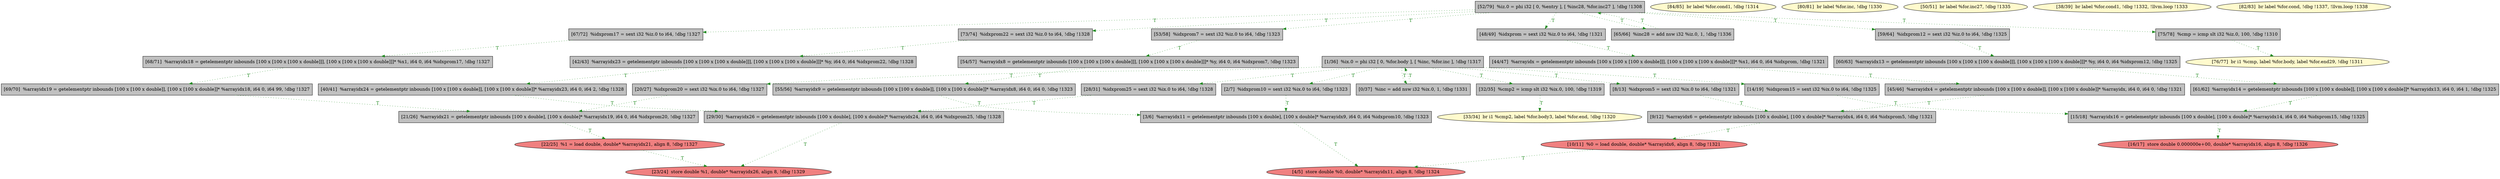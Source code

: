
digraph G {


node512 [fillcolor=grey,label="[73/74]  %idxprom22 = sext i32 %iz.0 to i64, !dbg !1328",shape=rectangle,style=filled ]
node511 [fillcolor=lemonchiffon,label="[84/85]  br label %for.cond1, !dbg !1314",shape=ellipse,style=filled ]
node510 [fillcolor=lightcoral,label="[22/25]  %1 = load double, double* %arrayidx21, align 8, !dbg !1327",shape=ellipse,style=filled ]
node509 [fillcolor=grey,label="[61/62]  %arrayidx14 = getelementptr inbounds [100 x [100 x double]], [100 x [100 x double]]* %arrayidx13, i64 0, i64 1, !dbg !1325",shape=rectangle,style=filled ]
node508 [fillcolor=grey,label="[21/26]  %arrayidx21 = getelementptr inbounds [100 x double], [100 x double]* %arrayidx19, i64 0, i64 %idxprom20, !dbg !1327",shape=rectangle,style=filled ]
node507 [fillcolor=grey,label="[65/66]  %inc28 = add nsw i32 %iz.0, 1, !dbg !1336",shape=rectangle,style=filled ]
node506 [fillcolor=grey,label="[20/27]  %idxprom20 = sext i32 %ix.0 to i64, !dbg !1327",shape=rectangle,style=filled ]
node488 [fillcolor=lemonchiffon,label="[80/81]  br label %for.inc, !dbg !1330",shape=ellipse,style=filled ]
node484 [fillcolor=grey,label="[68/71]  %arrayidx18 = getelementptr inbounds [100 x [100 x [100 x double]]], [100 x [100 x [100 x double]]]* %x1, i64 0, i64 %idxprom17, !dbg !1327",shape=rectangle,style=filled ]
node482 [fillcolor=grey,label="[52/79]  %iz.0 = phi i32 [ 0, %entry ], [ %inc28, %for.inc27 ], !dbg !1308",shape=rectangle,style=filled ]
node481 [fillcolor=lemonchiffon,label="[50/51]  br label %for.inc27, !dbg !1335",shape=ellipse,style=filled ]
node480 [fillcolor=lightcoral,label="[4/5]  store double %0, double* %arrayidx11, align 8, !dbg !1324",shape=ellipse,style=filled ]
node470 [fillcolor=grey,label="[0/37]  %inc = add nsw i32 %ix.0, 1, !dbg !1331",shape=rectangle,style=filled ]
node494 [fillcolor=grey,label="[2/7]  %idxprom10 = sext i32 %ix.0 to i64, !dbg !1323",shape=rectangle,style=filled ]
node479 [fillcolor=grey,label="[8/13]  %idxprom5 = sext i32 %ix.0 to i64, !dbg !1321",shape=rectangle,style=filled ]
node483 [fillcolor=lightcoral,label="[10/11]  %0 = load double, double* %arrayidx6, align 8, !dbg !1321",shape=ellipse,style=filled ]
node478 [fillcolor=grey,label="[48/49]  %idxprom = sext i32 %iz.0 to i64, !dbg !1321",shape=rectangle,style=filled ]
node473 [fillcolor=grey,label="[29/30]  %arrayidx26 = getelementptr inbounds [100 x double], [100 x double]* %arrayidx24, i64 0, i64 %idxprom25, !dbg !1328",shape=rectangle,style=filled ]
node471 [fillcolor=lemonchiffon,label="[38/39]  br label %for.cond1, !dbg !1332, !llvm.loop !1333",shape=ellipse,style=filled ]
node498 [fillcolor=grey,label="[59/64]  %idxprom12 = sext i32 %iz.0 to i64, !dbg !1325",shape=rectangle,style=filled ]
node477 [fillcolor=grey,label="[44/47]  %arrayidx = getelementptr inbounds [100 x [100 x [100 x double]]], [100 x [100 x [100 x double]]]* %x1, i64 0, i64 %idxprom, !dbg !1321",shape=rectangle,style=filled ]
node492 [fillcolor=grey,label="[55/56]  %arrayidx9 = getelementptr inbounds [100 x [100 x double]], [100 x [100 x double]]* %arrayidx8, i64 0, i64 0, !dbg !1323",shape=rectangle,style=filled ]
node474 [fillcolor=grey,label="[28/31]  %idxprom25 = sext i32 %ix.0 to i64, !dbg !1328",shape=rectangle,style=filled ]
node495 [fillcolor=grey,label="[14/19]  %idxprom15 = sext i32 %ix.0 to i64, !dbg !1325",shape=rectangle,style=filled ]
node475 [fillcolor=grey,label="[40/41]  %arrayidx24 = getelementptr inbounds [100 x [100 x double]], [100 x [100 x double]]* %arrayidx23, i64 0, i64 2, !dbg !1328",shape=rectangle,style=filled ]
node486 [fillcolor=grey,label="[45/46]  %arrayidx4 = getelementptr inbounds [100 x [100 x double]], [100 x [100 x double]]* %arrayidx, i64 0, i64 0, !dbg !1321",shape=rectangle,style=filled ]
node503 [fillcolor=lightcoral,label="[16/17]  store double 0.000000e+00, double* %arrayidx16, align 8, !dbg !1326",shape=ellipse,style=filled ]
node472 [fillcolor=lightcoral,label="[23/24]  store double %1, double* %arrayidx26, align 8, !dbg !1329",shape=ellipse,style=filled ]
node487 [fillcolor=grey,label="[32/35]  %cmp2 = icmp slt i32 %ix.0, 100, !dbg !1319",shape=rectangle,style=filled ]
node496 [fillcolor=grey,label="[1/36]  %ix.0 = phi i32 [ 0, %for.body ], [ %inc, %for.inc ], !dbg !1317",shape=rectangle,style=filled ]
node490 [fillcolor=lemonchiffon,label="[82/83]  br label %for.cond, !dbg !1337, !llvm.loop !1338",shape=ellipse,style=filled ]
node489 [fillcolor=lemonchiffon,label="[76/77]  br i1 %cmp, label %for.body, label %for.end29, !dbg !1311",shape=ellipse,style=filled ]
node491 [fillcolor=lemonchiffon,label="[33/34]  br i1 %cmp2, label %for.body3, label %for.end, !dbg !1320",shape=ellipse,style=filled ]
node493 [fillcolor=grey,label="[75/78]  %cmp = icmp slt i32 %iz.0, 100, !dbg !1310",shape=rectangle,style=filled ]
node497 [fillcolor=grey,label="[53/58]  %idxprom7 = sext i32 %iz.0 to i64, !dbg !1323",shape=rectangle,style=filled ]
node500 [fillcolor=grey,label="[60/63]  %arrayidx13 = getelementptr inbounds [100 x [100 x [100 x double]]], [100 x [100 x [100 x double]]]* %y, i64 0, i64 %idxprom12, !dbg !1325",shape=rectangle,style=filled ]
node505 [fillcolor=grey,label="[69/70]  %arrayidx19 = getelementptr inbounds [100 x [100 x double]], [100 x [100 x double]]* %arrayidx18, i64 0, i64 99, !dbg !1327",shape=rectangle,style=filled ]
node485 [fillcolor=grey,label="[9/12]  %arrayidx6 = getelementptr inbounds [100 x double], [100 x double]* %arrayidx4, i64 0, i64 %idxprom5, !dbg !1321",shape=rectangle,style=filled ]
node501 [fillcolor=grey,label="[3/6]  %arrayidx11 = getelementptr inbounds [100 x double], [100 x double]* %arrayidx9, i64 0, i64 %idxprom10, !dbg !1323",shape=rectangle,style=filled ]
node476 [fillcolor=grey,label="[42/43]  %arrayidx23 = getelementptr inbounds [100 x [100 x [100 x double]]], [100 x [100 x [100 x double]]]* %y, i64 0, i64 %idxprom22, !dbg !1328",shape=rectangle,style=filled ]
node502 [fillcolor=grey,label="[15/18]  %arrayidx16 = getelementptr inbounds [100 x double], [100 x double]* %arrayidx14, i64 0, i64 %idxprom15, !dbg !1325",shape=rectangle,style=filled ]
node499 [fillcolor=grey,label="[54/57]  %arrayidx8 = getelementptr inbounds [100 x [100 x [100 x double]]], [100 x [100 x [100 x double]]]* %y, i64 0, i64 %idxprom7, !dbg !1323",shape=rectangle,style=filled ]
node504 [fillcolor=grey,label="[67/72]  %idxprom17 = sext i32 %iz.0 to i64, !dbg !1327",shape=rectangle,style=filled ]

node496->node506 [style=dotted,color=forestgreen,label="T",fontcolor=forestgreen ]
node496->node474 [style=dotted,color=forestgreen,label="T",fontcolor=forestgreen ]
node482->node498 [style=dotted,color=forestgreen,label="T",fontcolor=forestgreen ]
node500->node509 [style=dotted,color=forestgreen,label="T",fontcolor=forestgreen ]
node478->node477 [style=dotted,color=forestgreen,label="T",fontcolor=forestgreen ]
node473->node472 [style=dotted,color=forestgreen,label="T",fontcolor=forestgreen ]
node479->node485 [style=dotted,color=forestgreen,label="T",fontcolor=forestgreen ]
node482->node504 [style=dotted,color=forestgreen,label="T",fontcolor=forestgreen ]
node482->node478 [style=dotted,color=forestgreen,label="T",fontcolor=forestgreen ]
node501->node480 [style=dotted,color=forestgreen,label="T",fontcolor=forestgreen ]
node504->node484 [style=dotted,color=forestgreen,label="T",fontcolor=forestgreen ]
node493->node489 [style=dotted,color=forestgreen,label="T",fontcolor=forestgreen ]
node507->node482 [style=dotted,color=forestgreen,label="T",fontcolor=forestgreen ]
node498->node500 [style=dotted,color=forestgreen,label="T",fontcolor=forestgreen ]
node476->node475 [style=dotted,color=forestgreen,label="T",fontcolor=forestgreen ]
node475->node473 [style=dotted,color=forestgreen,label="T",fontcolor=forestgreen ]
node499->node492 [style=dotted,color=forestgreen,label="T",fontcolor=forestgreen ]
node496->node479 [style=dotted,color=forestgreen,label="T",fontcolor=forestgreen ]
node495->node502 [style=dotted,color=forestgreen,label="T",fontcolor=forestgreen ]
node477->node486 [style=dotted,color=forestgreen,label="T",fontcolor=forestgreen ]
node508->node510 [style=dotted,color=forestgreen,label="T",fontcolor=forestgreen ]
node494->node501 [style=dotted,color=forestgreen,label="T",fontcolor=forestgreen ]
node509->node502 [style=dotted,color=forestgreen,label="T",fontcolor=forestgreen ]
node482->node493 [style=dotted,color=forestgreen,label="T",fontcolor=forestgreen ]
node474->node473 [style=dotted,color=forestgreen,label="T",fontcolor=forestgreen ]
node484->node505 [style=dotted,color=forestgreen,label="T",fontcolor=forestgreen ]
node496->node470 [style=dotted,color=forestgreen,label="T",fontcolor=forestgreen ]
node482->node507 [style=dotted,color=forestgreen,label="T",fontcolor=forestgreen ]
node512->node476 [style=dotted,color=forestgreen,label="T",fontcolor=forestgreen ]
node483->node480 [style=dotted,color=forestgreen,label="T",fontcolor=forestgreen ]
node502->node503 [style=dotted,color=forestgreen,label="T",fontcolor=forestgreen ]
node497->node499 [style=dotted,color=forestgreen,label="T",fontcolor=forestgreen ]
node470->node496 [style=dotted,color=forestgreen,label="T",fontcolor=forestgreen ]
node510->node472 [style=dotted,color=forestgreen,label="T",fontcolor=forestgreen ]
node506->node508 [style=dotted,color=forestgreen,label="T",fontcolor=forestgreen ]
node487->node491 [style=dotted,color=forestgreen,label="T",fontcolor=forestgreen ]
node505->node508 [style=dotted,color=forestgreen,label="T",fontcolor=forestgreen ]
node482->node497 [style=dotted,color=forestgreen,label="T",fontcolor=forestgreen ]
node496->node495 [style=dotted,color=forestgreen,label="T",fontcolor=forestgreen ]
node496->node494 [style=dotted,color=forestgreen,label="T",fontcolor=forestgreen ]
node482->node512 [style=dotted,color=forestgreen,label="T",fontcolor=forestgreen ]
node496->node487 [style=dotted,color=forestgreen,label="T",fontcolor=forestgreen ]
node492->node501 [style=dotted,color=forestgreen,label="T",fontcolor=forestgreen ]
node485->node483 [style=dotted,color=forestgreen,label="T",fontcolor=forestgreen ]
node486->node485 [style=dotted,color=forestgreen,label="T",fontcolor=forestgreen ]


}
